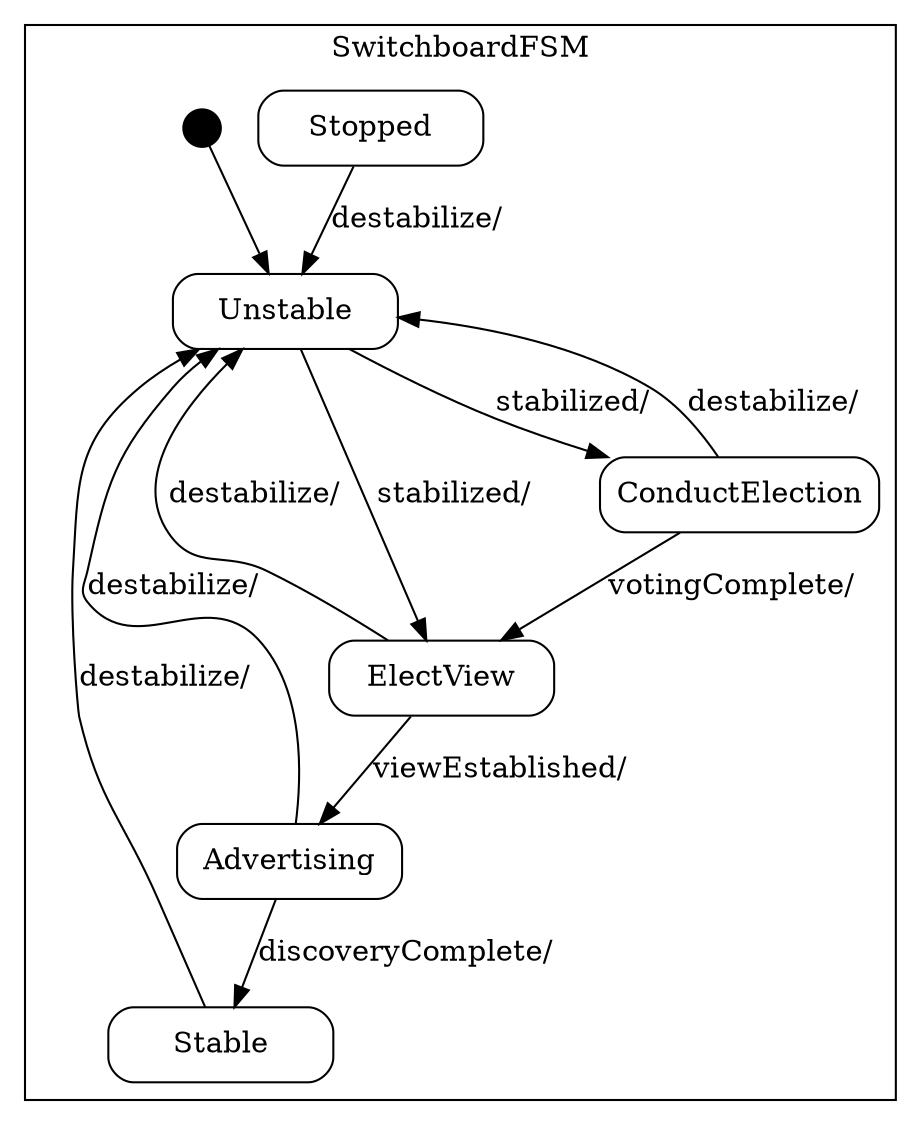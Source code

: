digraph Switchboard {

    node
        [shape=Mrecord width=1.5];

    subgraph cluster_SwitchboardFSM {

        label="SwitchboardFSM";

        //
        // States (Nodes)
        //

        "SwitchboardFSM::Unstable"
            [label="{Unstable}"];

        "SwitchboardFSM::Stable"
            [label="{Stable}"];

        "SwitchboardFSM::ElectView"
            [label="{ElectView}"];

        "SwitchboardFSM::ConductElection"
            [label="{ConductElection}"];

        "SwitchboardFSM::Advertising"
            [label="{Advertising}"];

        "SwitchboardFSM::Stopped"
            [label="{Stopped}"];

        "%start"
            [label="" shape=circle style=filled fillcolor=black width=0.25];

        //
        // Transitions (Edges)
        //

        "SwitchboardFSM::Unstable" -> "SwitchboardFSM::ConductElection"
            [label="stabilized/\l"];

        "SwitchboardFSM::Unstable" -> "SwitchboardFSM::ElectView"
            [label="stabilized/\l"];

        "SwitchboardFSM::Stable" -> "SwitchboardFSM::Unstable"
            [label="destabilize/\l"];

        "SwitchboardFSM::ElectView" -> "SwitchboardFSM::Advertising"
            [label="viewEstablished/\l"];

        "SwitchboardFSM::ElectView" -> "SwitchboardFSM::Unstable"
            [label="destabilize/\l"];

        "SwitchboardFSM::ConductElection" -> "SwitchboardFSM::ElectView"
            [label="votingComplete/\l"];

        "SwitchboardFSM::ConductElection" -> "SwitchboardFSM::Unstable"
            [label="destabilize/\l"];

        "SwitchboardFSM::Advertising" -> "SwitchboardFSM::Stable"
            [label="discoveryComplete/\l"];

        "SwitchboardFSM::Advertising" -> "SwitchboardFSM::Unstable"
            [label="destabilize/\l"];

        "SwitchboardFSM::Stopped" -> "SwitchboardFSM::Unstable"
            [label="destabilize/\l"];

        "%start" -> "SwitchboardFSM::Unstable"
    }

}
